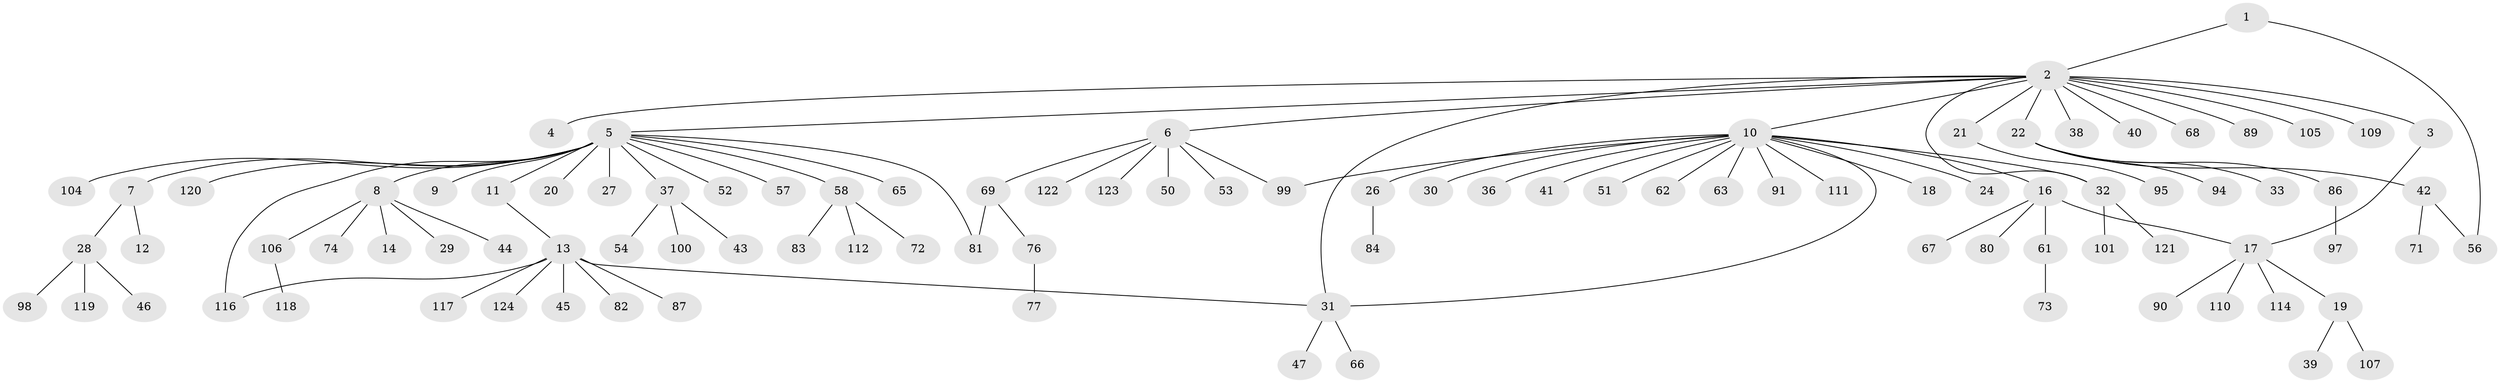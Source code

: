 // original degree distribution, {2: 0.1935483870967742, 16: 0.016129032258064516, 1: 0.6209677419354839, 17: 0.008064516129032258, 5: 0.04838709677419355, 4: 0.04838709677419355, 7: 0.008064516129032258, 6: 0.016129032258064516, 3: 0.04032258064516129}
// Generated by graph-tools (version 1.1) at 2025/11/02/27/25 16:11:16]
// undirected, 99 vertices, 106 edges
graph export_dot {
graph [start="1"]
  node [color=gray90,style=filled];
  1 [super="+55"];
  2 [super="+15"];
  3;
  4;
  5 [super="+23"];
  6 [super="+64"];
  7 [super="+102"];
  8 [super="+34"];
  9;
  10 [super="+108"];
  11;
  12;
  13 [super="+93"];
  14;
  16 [super="+35"];
  17 [super="+25"];
  18;
  19 [super="+75"];
  20;
  21;
  22 [super="+49"];
  24;
  26;
  27;
  28 [super="+78"];
  29 [super="+115"];
  30;
  31;
  32 [super="+59"];
  33;
  36;
  37 [super="+60"];
  38;
  39;
  40;
  41;
  42 [super="+48"];
  43 [super="+85"];
  44;
  45;
  46;
  47;
  50 [super="+103"];
  51;
  52 [super="+70"];
  53;
  54 [super="+92"];
  56;
  57;
  58 [super="+79"];
  61 [super="+96"];
  62;
  63;
  65;
  66;
  67;
  68;
  69 [super="+88"];
  71;
  72;
  73;
  74;
  76;
  77;
  80;
  81;
  82;
  83;
  84;
  86;
  87;
  89;
  90;
  91;
  94;
  95 [super="+113"];
  97;
  98;
  99;
  100;
  101;
  104;
  105;
  106;
  107;
  109;
  110;
  111;
  112;
  114;
  116;
  117;
  118;
  119;
  120;
  121;
  122;
  123;
  124;
  1 -- 2;
  1 -- 56;
  2 -- 3;
  2 -- 4;
  2 -- 5;
  2 -- 6;
  2 -- 10;
  2 -- 21;
  2 -- 22;
  2 -- 31;
  2 -- 32;
  2 -- 38;
  2 -- 40;
  2 -- 68;
  2 -- 105;
  2 -- 109;
  2 -- 89;
  3 -- 17;
  5 -- 7;
  5 -- 8;
  5 -- 9;
  5 -- 11;
  5 -- 20;
  5 -- 27;
  5 -- 37;
  5 -- 52;
  5 -- 57;
  5 -- 58;
  5 -- 65;
  5 -- 81;
  5 -- 104;
  5 -- 116;
  5 -- 120;
  6 -- 50;
  6 -- 53;
  6 -- 123;
  6 -- 122;
  6 -- 99;
  6 -- 69;
  7 -- 12;
  7 -- 28;
  8 -- 14;
  8 -- 29;
  8 -- 106;
  8 -- 74;
  8 -- 44;
  10 -- 16;
  10 -- 18;
  10 -- 24;
  10 -- 26;
  10 -- 30;
  10 -- 31;
  10 -- 36;
  10 -- 41;
  10 -- 51;
  10 -- 62;
  10 -- 63;
  10 -- 91;
  10 -- 99;
  10 -- 111;
  10 -- 32;
  11 -- 13;
  13 -- 45;
  13 -- 82;
  13 -- 87;
  13 -- 117;
  13 -- 124;
  13 -- 116;
  13 -- 31;
  16 -- 17;
  16 -- 61;
  16 -- 67;
  16 -- 80;
  17 -- 19;
  17 -- 90;
  17 -- 114;
  17 -- 110;
  19 -- 39;
  19 -- 107;
  21 -- 95;
  22 -- 33;
  22 -- 42;
  22 -- 86;
  22 -- 94;
  26 -- 84;
  28 -- 46;
  28 -- 98;
  28 -- 119;
  31 -- 47;
  31 -- 66;
  32 -- 101;
  32 -- 121;
  37 -- 43;
  37 -- 54;
  37 -- 100;
  42 -- 56;
  42 -- 71;
  58 -- 72;
  58 -- 112;
  58 -- 83;
  61 -- 73;
  69 -- 76;
  69 -- 81;
  76 -- 77;
  86 -- 97;
  106 -- 118;
}
